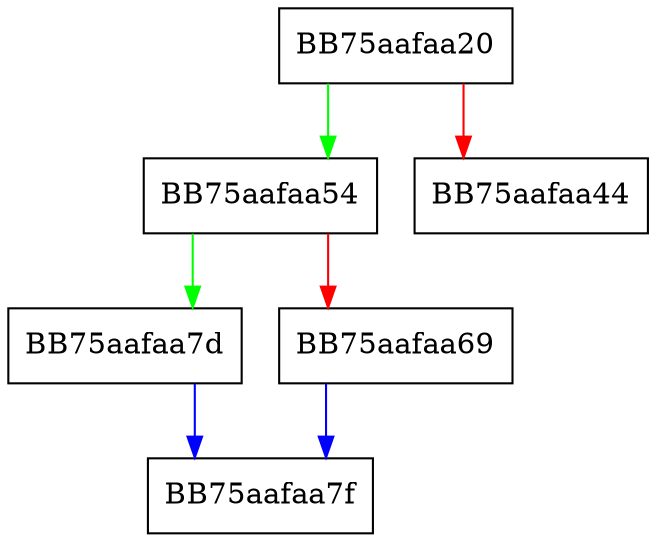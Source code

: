 digraph mp_lua_get_sigattr_event_count {
  node [shape="box"];
  graph [splines=ortho];
  BB75aafaa20 -> BB75aafaa54 [color="green"];
  BB75aafaa20 -> BB75aafaa44 [color="red"];
  BB75aafaa54 -> BB75aafaa7d [color="green"];
  BB75aafaa54 -> BB75aafaa69 [color="red"];
  BB75aafaa69 -> BB75aafaa7f [color="blue"];
  BB75aafaa7d -> BB75aafaa7f [color="blue"];
}